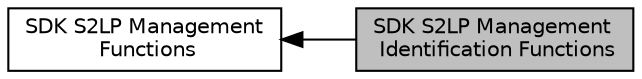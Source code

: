 digraph "SDK S2LP Management Identification Functions"
{
  edge [fontname="Helvetica",fontsize="10",labelfontname="Helvetica",labelfontsize="10"];
  node [fontname="Helvetica",fontsize="10",shape=box];
  rankdir=LR;
  Node1 [label="SDK S2LP Management\l Identification Functions",height=0.2,width=0.4,color="black", fillcolor="grey75", style="filled", fontcolor="black",tooltip=" "];
  Node2 [label="SDK S2LP Management\l Functions",height=0.2,width=0.4,color="black", fillcolor="white", style="filled",URL="$group___s_d_k___s2_l_p___m_a_n_a_g_e_m_e_n_t___f_u_n_c_t_i_o_n_s.html",tooltip=" "];
  Node2->Node1 [shape=plaintext, dir="back", style="solid"];
}
